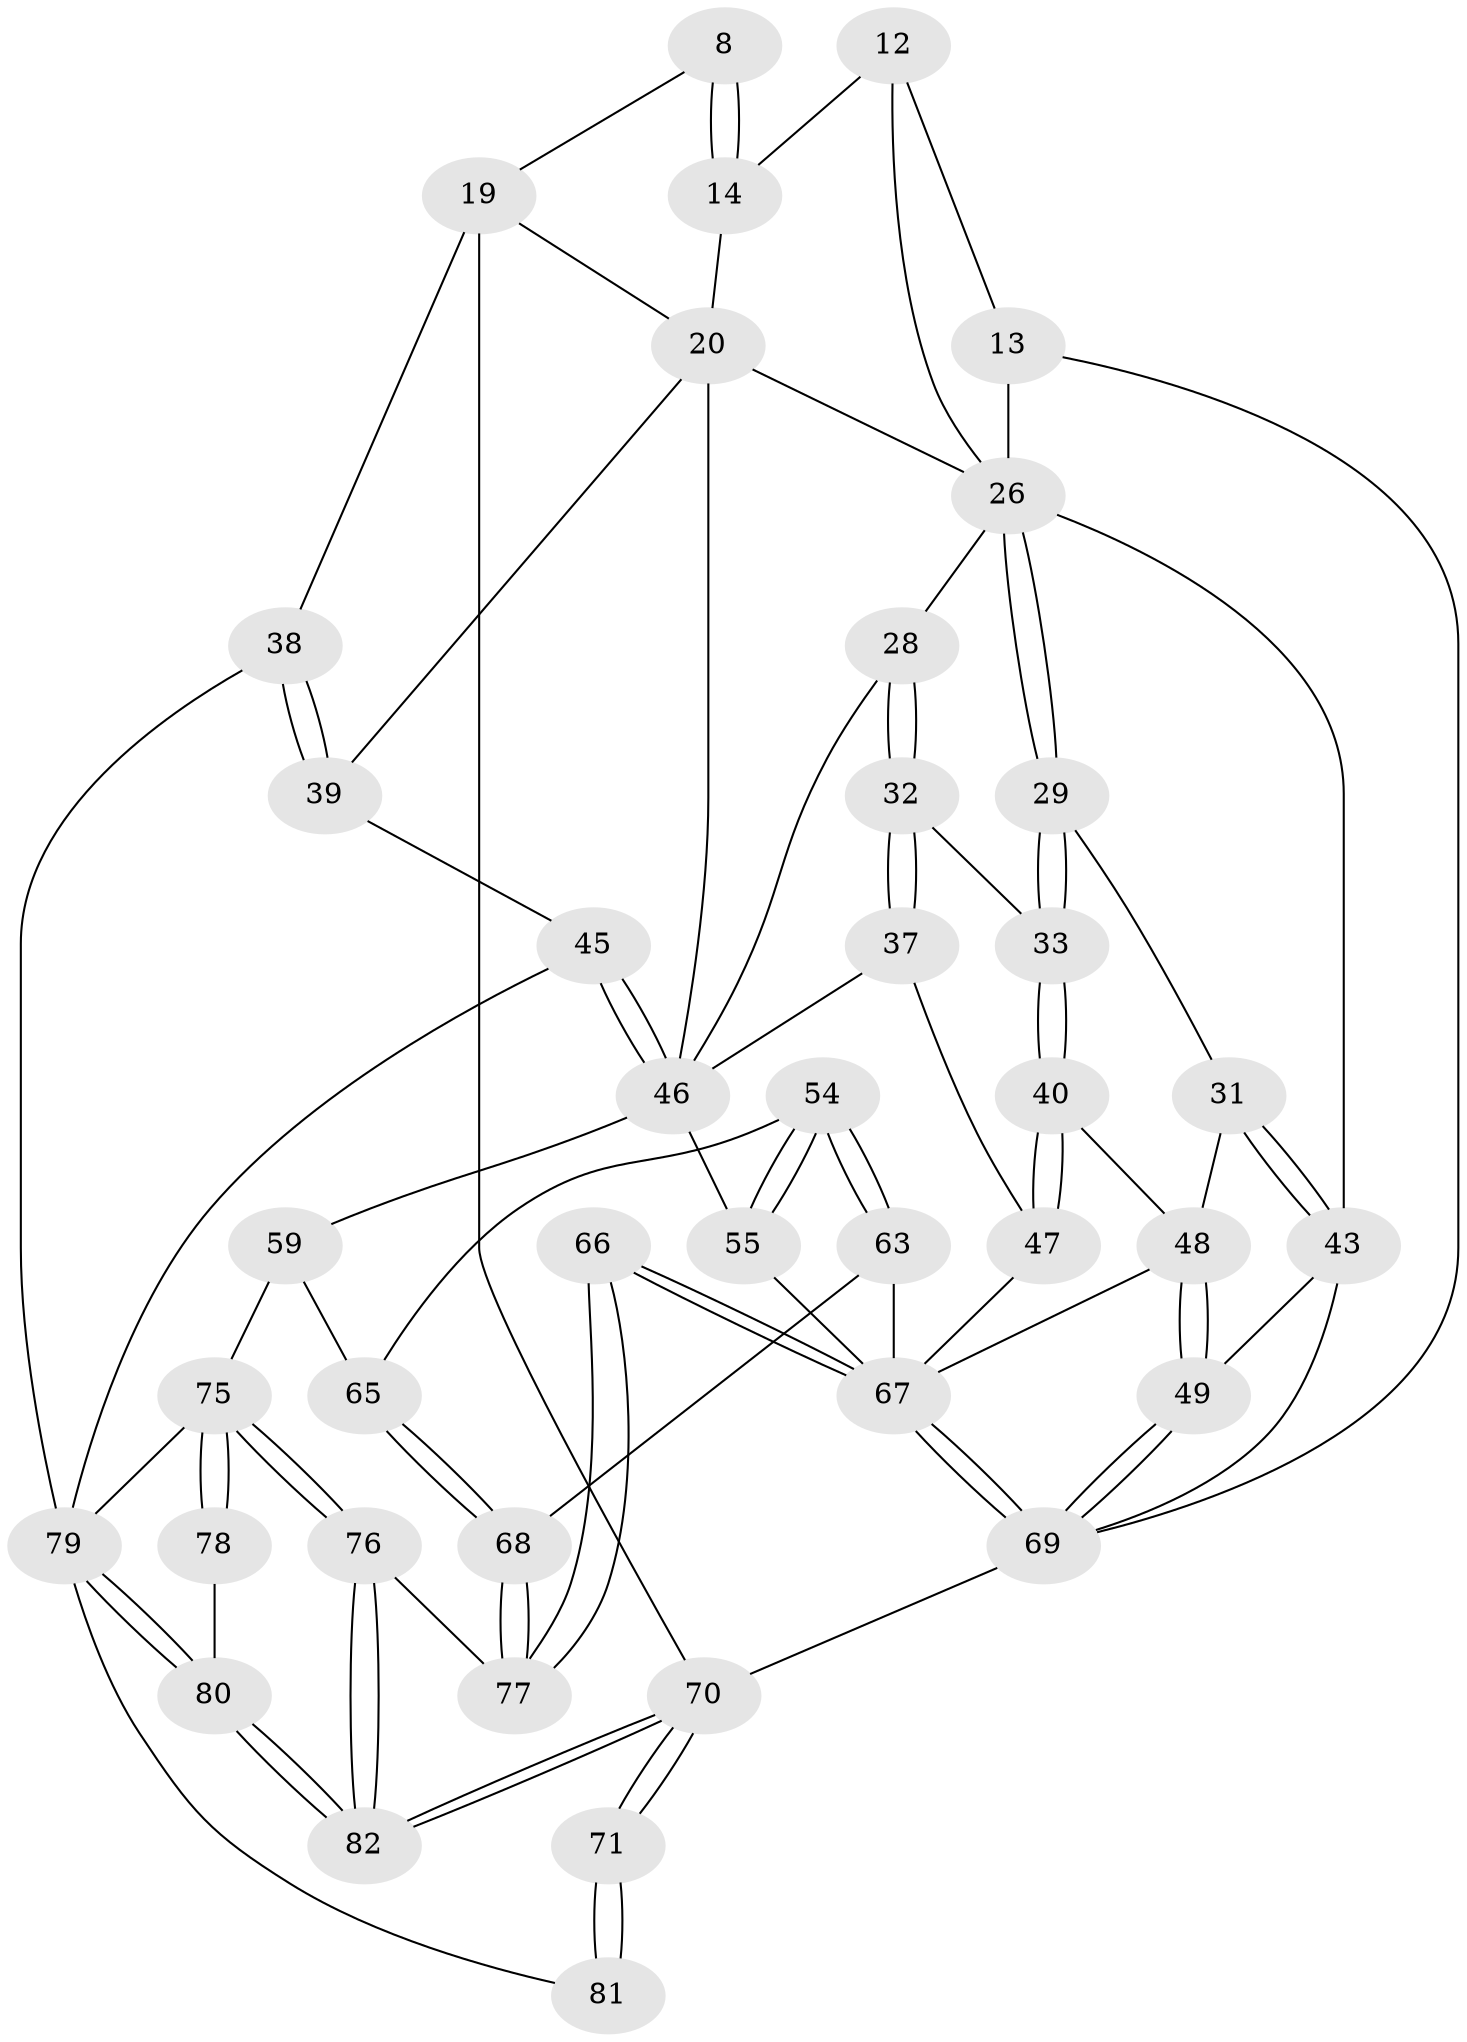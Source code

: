 // original degree distribution, {3: 0.024390243902439025, 6: 0.23170731707317074, 4: 0.25609756097560976, 5: 0.4878048780487805}
// Generated by graph-tools (version 1.1) at 2025/02/03/09/25 05:02:21]
// undirected, 41 vertices, 96 edges
graph export_dot {
graph [start="1"]
  node [color=gray90,style=filled];
  8 [pos="+0.7369711755492112+0.0795621057277521"];
  12 [pos="+0.4964718661329233+0.16800789366980803",super="+11+6"];
  13 [pos="+0.2568459720202024+0.1959676079656644",super="+4"];
  14 [pos="+0.724854157421941+0.3422793078037368",super="+10+9"];
  19 [pos="+1+0.04196614717201403",super="+15+7"];
  20 [pos="+0.5587353010974033+0.28507930477510485",super="+18+17"];
  26 [pos="+0.26310183268643694+0.2953965061877518",super="+22+25"];
  28 [pos="+0.33633995822392887+0.41056531561083703"];
  29 [pos="+0.10903636842983011+0.4794384936785531"];
  31 [pos="+0+0.4052690864523448",super="+30"];
  32 [pos="+0.2979363609349123+0.5094514814994884"];
  33 [pos="+0.17820692474610966+0.5609382464206518"];
  37 [pos="+0.3976330550040047+0.6365023750909664"];
  38 [pos="+1+0.5632543122766508"];
  39 [pos="+0.8115959244820671+0.5248380853895563"];
  40 [pos="+0.17439711764991123+0.5772427166779874"];
  43 [pos="+0+0.4195447039407031",super="+24"];
  45 [pos="+0.7927814555568504+0.564954522602204"];
  46 [pos="+0.6238886042978138+0.6469313792940458",super="+36+34+27"];
  47 [pos="+0.2396379718950451+0.6668061202100073"];
  48 [pos="+0.11804588837609166+0.6782867713842915",super="+41+42"];
  49 [pos="+0+1",super="+44"];
  54 [pos="+0.48494663018553597+0.7260650720888225"];
  55 [pos="+0.41740466224972217+0.6628101579876526"];
  59 [pos="+0.6790984037862283+0.8269658959467",super="+52"];
  63 [pos="+0.472315895490938+0.7890076729283407"];
  65 [pos="+0.6404948413960154+0.8241161233455591",super="+53"];
  66 [pos="+0.18727837429152228+1"];
  67 [pos="+0.06002548902781504+1",super="+51+64"];
  68 [pos="+0.5467920749187669+0.8891716419452346"];
  69 [pos="+0+1",super="+3"];
  70 [pos="+1+1",super="+2"];
  71 [pos="+1+1"];
  75 [pos="+0.6566598345350493+1",super="+58+57+74"];
  76 [pos="+0.5453284296570179+1"];
  77 [pos="+0.5126256290082379+1"];
  78 [pos="+0.7811763673174561+0.9366645898204049"];
  79 [pos="+0.8686808780332318+0.9208803508810367",super="+73+62+56+61"];
  80 [pos="+0.826737912106904+0.9658739374640205"];
  81 [pos="+0.8714194944198574+0.9222627936819883",super="+72"];
  82 [pos="+0.8723634928912021+1"];
  8 -- 14 [weight=2];
  8 -- 14;
  8 -- 19;
  12 -- 13 [weight=2];
  12 -- 14 [weight=2];
  12 -- 26;
  13 -- 69;
  13 -- 26;
  14 -- 20;
  19 -- 38;
  19 -- 70 [weight=2];
  19 -- 20;
  20 -- 46 [weight=2];
  20 -- 39;
  20 -- 26;
  26 -- 29;
  26 -- 29;
  26 -- 43;
  26 -- 28;
  28 -- 32;
  28 -- 32;
  28 -- 46;
  29 -- 33;
  29 -- 33;
  29 -- 31;
  31 -- 43 [weight=2];
  31 -- 43;
  31 -- 48;
  32 -- 33;
  32 -- 37;
  32 -- 37;
  33 -- 40;
  33 -- 40;
  37 -- 47;
  37 -- 46;
  38 -- 39;
  38 -- 39;
  38 -- 79;
  39 -- 45;
  40 -- 47;
  40 -- 47;
  40 -- 48;
  43 -- 49;
  43 -- 69;
  45 -- 46;
  45 -- 46;
  45 -- 79;
  46 -- 55;
  46 -- 59;
  47 -- 67;
  48 -- 49 [weight=2];
  48 -- 49;
  48 -- 67;
  49 -- 69;
  49 -- 69;
  54 -- 55;
  54 -- 55;
  54 -- 63;
  54 -- 63;
  54 -- 65;
  55 -- 67;
  59 -- 65 [weight=2];
  59 -- 75;
  63 -- 68;
  63 -- 67;
  65 -- 68;
  65 -- 68;
  66 -- 67 [weight=2];
  66 -- 67;
  66 -- 77;
  66 -- 77;
  67 -- 69;
  67 -- 69;
  68 -- 77;
  68 -- 77;
  69 -- 70 [weight=2];
  70 -- 71;
  70 -- 71;
  70 -- 82;
  70 -- 82;
  71 -- 81 [weight=2];
  71 -- 81;
  75 -- 76;
  75 -- 76;
  75 -- 78 [weight=2];
  75 -- 78;
  75 -- 79 [weight=2];
  76 -- 77;
  76 -- 82;
  76 -- 82;
  78 -- 80;
  79 -- 80;
  79 -- 80;
  79 -- 81 [weight=2];
  80 -- 82;
  80 -- 82;
}
